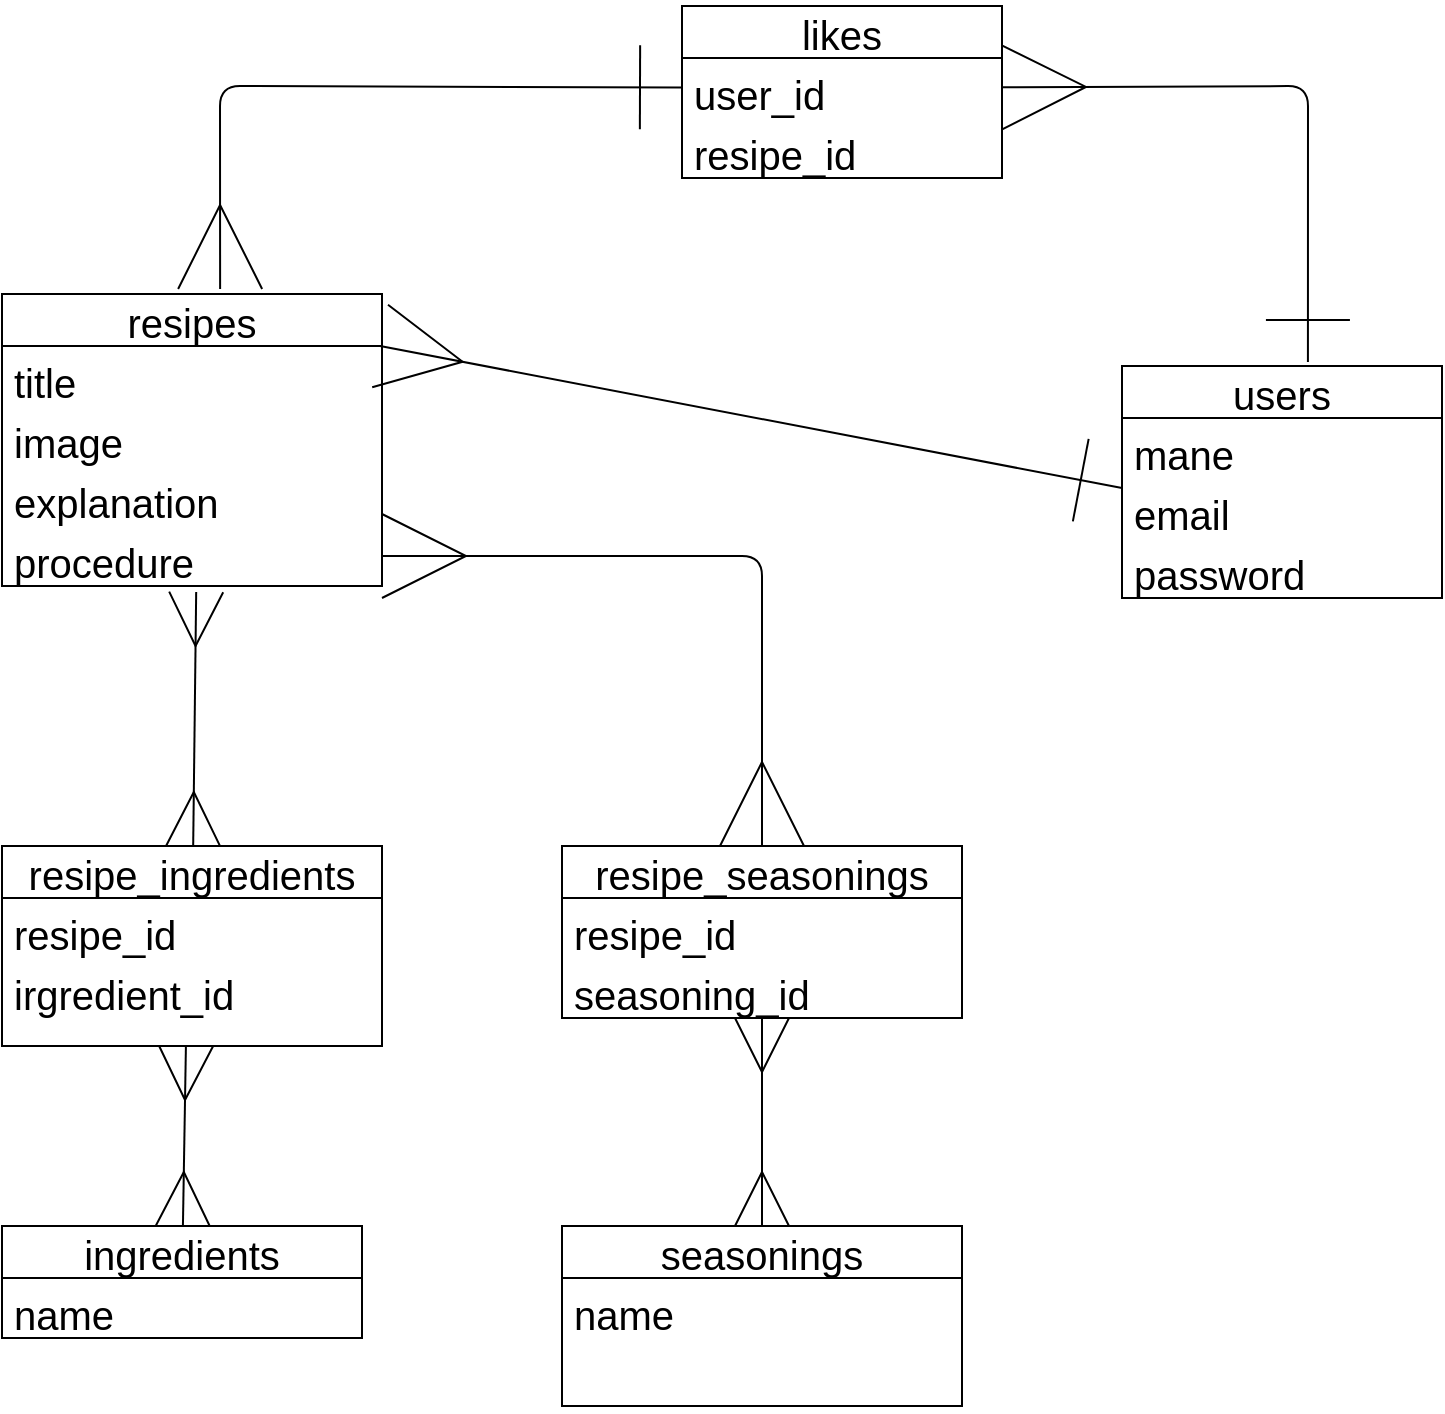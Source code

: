 <mxfile>
    <diagram id="VoGb7LJbCRmHuCaWCCZy" name="ページ1">
        <mxGraphModel dx="2042" dy="1948" grid="1" gridSize="10" guides="1" tooltips="1" connect="1" arrows="1" fold="1" page="1" pageScale="1" pageWidth="827" pageHeight="1169" math="0" shadow="0">
            <root>
                <mxCell id="0"/>
                <mxCell id="1" parent="0"/>
                <mxCell id="2" value="resipes" style="swimlane;fontStyle=0;childLayout=stackLayout;horizontal=1;startSize=26;horizontalStack=0;resizeParent=1;resizeParentMax=0;resizeLast=0;collapsible=1;marginBottom=0;align=center;fontSize=20;" vertex="1" parent="1">
                    <mxGeometry x="-120" y="-126" width="190" height="146" as="geometry"/>
                </mxCell>
                <mxCell id="3" value="title" style="text;strokeColor=none;fillColor=none;spacingLeft=4;spacingRight=4;overflow=hidden;rotatable=0;points=[[0,0.5],[1,0.5]];portConstraint=eastwest;fontSize=20;" vertex="1" parent="2">
                    <mxGeometry y="26" width="190" height="30" as="geometry"/>
                </mxCell>
                <mxCell id="4" value="image" style="text;strokeColor=none;fillColor=none;spacingLeft=4;spacingRight=4;overflow=hidden;rotatable=0;points=[[0,0.5],[1,0.5]];portConstraint=eastwest;fontSize=20;" vertex="1" parent="2">
                    <mxGeometry y="56" width="190" height="30" as="geometry"/>
                </mxCell>
                <mxCell id="5" value="explanation" style="text;strokeColor=none;fillColor=none;spacingLeft=4;spacingRight=4;overflow=hidden;rotatable=0;points=[[0,0.5],[1,0.5]];portConstraint=eastwest;fontSize=20;" vertex="1" parent="2">
                    <mxGeometry y="86" width="190" height="30" as="geometry"/>
                </mxCell>
                <mxCell id="6" value="procedure" style="text;strokeColor=none;fillColor=none;spacingLeft=4;spacingRight=4;overflow=hidden;rotatable=0;points=[[0,0.5],[1,0.5]];portConstraint=eastwest;fontSize=20;" vertex="1" parent="2">
                    <mxGeometry y="116" width="190" height="30" as="geometry"/>
                </mxCell>
                <mxCell id="7" value="users" style="swimlane;fontStyle=0;childLayout=stackLayout;horizontal=1;startSize=26;horizontalStack=0;resizeParent=1;resizeParentMax=0;resizeLast=0;collapsible=1;marginBottom=0;align=center;fontSize=20;" vertex="1" parent="1">
                    <mxGeometry x="440" y="-90" width="160" height="116" as="geometry"/>
                </mxCell>
                <mxCell id="8" value="mane" style="text;strokeColor=none;fillColor=none;spacingLeft=4;spacingRight=4;overflow=hidden;rotatable=0;points=[[0,0.5],[1,0.5]];portConstraint=eastwest;fontSize=20;" vertex="1" parent="7">
                    <mxGeometry y="26" width="160" height="30" as="geometry"/>
                </mxCell>
                <mxCell id="9" value="email" style="text;strokeColor=none;fillColor=none;spacingLeft=4;spacingRight=4;overflow=hidden;rotatable=0;points=[[0,0.5],[1,0.5]];portConstraint=eastwest;fontSize=20;" vertex="1" parent="7">
                    <mxGeometry y="56" width="160" height="30" as="geometry"/>
                </mxCell>
                <mxCell id="10" value="password" style="text;strokeColor=none;fillColor=none;spacingLeft=4;spacingRight=4;overflow=hidden;rotatable=0;points=[[0,0.5],[1,0.5]];portConstraint=eastwest;fontSize=20;" vertex="1" parent="7">
                    <mxGeometry y="86" width="160" height="30" as="geometry"/>
                </mxCell>
                <mxCell id="11" style="edgeStyle=none;html=1;entryX=0.484;entryY=1;entryDx=0;entryDy=0;entryPerimeter=0;fontSize=20;startArrow=ERmany;startFill=0;endArrow=ERmany;endFill=0;startSize=25;endSize=25;targetPerimeterSpacing=0;" edge="1" parent="1" source="12" target="26">
                    <mxGeometry relative="1" as="geometry"/>
                </mxCell>
                <mxCell id="12" value="ingredients" style="swimlane;fontStyle=0;childLayout=stackLayout;horizontal=1;startSize=26;horizontalStack=0;resizeParent=1;resizeParentMax=0;resizeLast=0;collapsible=1;marginBottom=0;align=center;fontSize=20;" vertex="1" parent="1">
                    <mxGeometry x="-120" y="340" width="180" height="56" as="geometry"/>
                </mxCell>
                <mxCell id="13" value="name" style="text;strokeColor=none;fillColor=none;spacingLeft=4;spacingRight=4;overflow=hidden;rotatable=0;points=[[0,0.5],[1,0.5]];portConstraint=eastwest;fontSize=20;" vertex="1" parent="12">
                    <mxGeometry y="26" width="180" height="30" as="geometry"/>
                </mxCell>
                <mxCell id="14" value="seasonings" style="swimlane;fontStyle=0;childLayout=stackLayout;horizontal=1;startSize=26;horizontalStack=0;resizeParent=1;resizeParentMax=0;resizeLast=0;collapsible=1;marginBottom=0;align=center;fontSize=20;" vertex="1" parent="1">
                    <mxGeometry x="160" y="340" width="200" height="90" as="geometry"/>
                </mxCell>
                <mxCell id="15" value="name" style="text;strokeColor=none;fillColor=none;spacingLeft=4;spacingRight=4;overflow=hidden;rotatable=0;points=[[0,0.5],[1,0.5]];portConstraint=eastwest;fontSize=20;" vertex="1" parent="14">
                    <mxGeometry y="26" width="200" height="64" as="geometry"/>
                </mxCell>
                <mxCell id="16" value="likes" style="swimlane;fontStyle=0;childLayout=stackLayout;horizontal=1;startSize=26;horizontalStack=0;resizeParent=1;resizeParentMax=0;resizeLast=0;collapsible=1;marginBottom=0;align=center;fontSize=20;" vertex="1" parent="1">
                    <mxGeometry x="220" y="-270" width="160" height="86" as="geometry"/>
                </mxCell>
                <mxCell id="17" value="user_id" style="text;strokeColor=none;fillColor=none;spacingLeft=4;spacingRight=4;overflow=hidden;rotatable=0;points=[[0,0.5],[1,0.5]];portConstraint=eastwest;fontSize=20;" vertex="1" parent="16">
                    <mxGeometry y="26" width="160" height="30" as="geometry"/>
                </mxCell>
                <mxCell id="18" value="resipe_id" style="text;strokeColor=none;fillColor=none;spacingLeft=4;spacingRight=4;overflow=hidden;rotatable=0;points=[[0,0.5],[1,0.5]];portConstraint=eastwest;fontSize=20;" vertex="1" parent="16">
                    <mxGeometry y="56" width="160" height="30" as="geometry"/>
                </mxCell>
                <mxCell id="19" style="edgeStyle=none;html=1;entryX=0.5;entryY=0;entryDx=0;entryDy=0;fontSize=20;startArrow=ERmany;startFill=0;endArrow=ERmany;endFill=0;startSize=25;endSize=25;targetPerimeterSpacing=0;" edge="1" parent="1" source="20" target="14">
                    <mxGeometry relative="1" as="geometry"/>
                </mxCell>
                <mxCell id="20" value="resipe_seasonings" style="swimlane;fontStyle=0;childLayout=stackLayout;horizontal=1;startSize=26;horizontalStack=0;resizeParent=1;resizeParentMax=0;resizeLast=0;collapsible=1;marginBottom=0;align=center;fontSize=20;" vertex="1" parent="1">
                    <mxGeometry x="160" y="150" width="200" height="86" as="geometry"/>
                </mxCell>
                <mxCell id="21" value="resipe_id" style="text;strokeColor=none;fillColor=none;spacingLeft=4;spacingRight=4;overflow=hidden;rotatable=0;points=[[0,0.5],[1,0.5]];portConstraint=eastwest;fontSize=20;" vertex="1" parent="20">
                    <mxGeometry y="26" width="200" height="30" as="geometry"/>
                </mxCell>
                <mxCell id="22" value="seasoning_id" style="text;strokeColor=none;fillColor=none;spacingLeft=4;spacingRight=4;overflow=hidden;rotatable=0;points=[[0,0.5],[1,0.5]];portConstraint=eastwest;fontSize=20;" vertex="1" parent="20">
                    <mxGeometry y="56" width="200" height="30" as="geometry"/>
                </mxCell>
                <mxCell id="23" style="edgeStyle=none;html=1;entryX=0.511;entryY=1.1;entryDx=0;entryDy=0;entryPerimeter=0;fontSize=20;startArrow=ERmany;startFill=0;endArrow=ERmany;endFill=0;startSize=25;endSize=25;targetPerimeterSpacing=0;" edge="1" parent="1" source="24" target="6">
                    <mxGeometry relative="1" as="geometry">
                        <mxPoint x="-224.05" y="120.99" as="targetPoint"/>
                    </mxGeometry>
                </mxCell>
                <mxCell id="24" value="resipe_ingredients" style="swimlane;fontStyle=0;childLayout=stackLayout;horizontal=1;startSize=26;horizontalStack=0;resizeParent=1;resizeParentMax=0;resizeLast=0;collapsible=1;marginBottom=0;align=center;fontSize=20;" vertex="1" parent="1">
                    <mxGeometry x="-120" y="150" width="190" height="100" as="geometry"/>
                </mxCell>
                <mxCell id="25" value="resipe_id" style="text;strokeColor=none;fillColor=none;spacingLeft=4;spacingRight=4;overflow=hidden;rotatable=0;points=[[0,0.5],[1,0.5]];portConstraint=eastwest;fontSize=20;" vertex="1" parent="24">
                    <mxGeometry y="26" width="190" height="30" as="geometry"/>
                </mxCell>
                <mxCell id="26" value="irgredient_id" style="text;strokeColor=none;fillColor=none;spacingLeft=4;spacingRight=4;overflow=hidden;rotatable=0;points=[[0,0.5],[1,0.5]];portConstraint=eastwest;fontSize=20;" vertex="1" parent="24">
                    <mxGeometry y="56" width="190" height="44" as="geometry"/>
                </mxCell>
                <mxCell id="27" style="edgeStyle=none;html=1;fontSize=20;entryX=0;entryY=0.167;entryDx=0;entryDy=0;entryPerimeter=0;endArrow=ERone;endFill=0;startArrow=ERmany;startFill=0;targetPerimeterSpacing=0;endSize=40;startSize=40;exitX=0.995;exitY=0;exitDx=0;exitDy=0;exitPerimeter=0;" edge="1" parent="1" source="3" target="9">
                    <mxGeometry relative="1" as="geometry">
                        <mxPoint x="430" y="-25" as="targetPoint"/>
                    </mxGeometry>
                </mxCell>
                <mxCell id="28" style="edgeStyle=none;html=1;fontSize=20;startArrow=ERmany;startFill=0;endArrow=ERmany;endFill=0;startSize=40;endSize=40;targetPerimeterSpacing=0;entryX=0.5;entryY=0;entryDx=0;entryDy=0;exitX=1;exitY=0.5;exitDx=0;exitDy=0;" edge="1" parent="1" source="6" target="20">
                    <mxGeometry relative="1" as="geometry">
                        <mxPoint x="260" y="140" as="targetPoint"/>
                        <Array as="points">
                            <mxPoint x="260" y="5"/>
                            <mxPoint x="260" y="90"/>
                            <mxPoint x="260" y="40"/>
                            <mxPoint x="260" y="120"/>
                        </Array>
                        <mxPoint x="-130" y="91.124" as="sourcePoint"/>
                    </mxGeometry>
                </mxCell>
                <mxCell id="29" style="edgeStyle=none;html=1;entryX=0.574;entryY=-0.017;entryDx=0;entryDy=0;entryPerimeter=0;fontSize=20;startArrow=ERone;startFill=0;endArrow=ERmany;endFill=0;startSize=40;endSize=40;targetPerimeterSpacing=0;" edge="1" parent="1" source="17" target="2">
                    <mxGeometry relative="1" as="geometry">
                        <Array as="points">
                            <mxPoint x="-11" y="-230"/>
                        </Array>
                    </mxGeometry>
                </mxCell>
                <mxCell id="30" style="edgeStyle=none;html=1;entryX=0.581;entryY=-0.017;entryDx=0;entryDy=0;entryPerimeter=0;fontSize=20;startArrow=ERmany;startFill=0;endArrow=ERone;endFill=0;startSize=40;endSize=40;targetPerimeterSpacing=0;" edge="1" parent="1" source="17" target="7">
                    <mxGeometry relative="1" as="geometry">
                        <Array as="points">
                            <mxPoint x="533" y="-230"/>
                        </Array>
                    </mxGeometry>
                </mxCell>
            </root>
        </mxGraphModel>
    </diagram>
</mxfile>